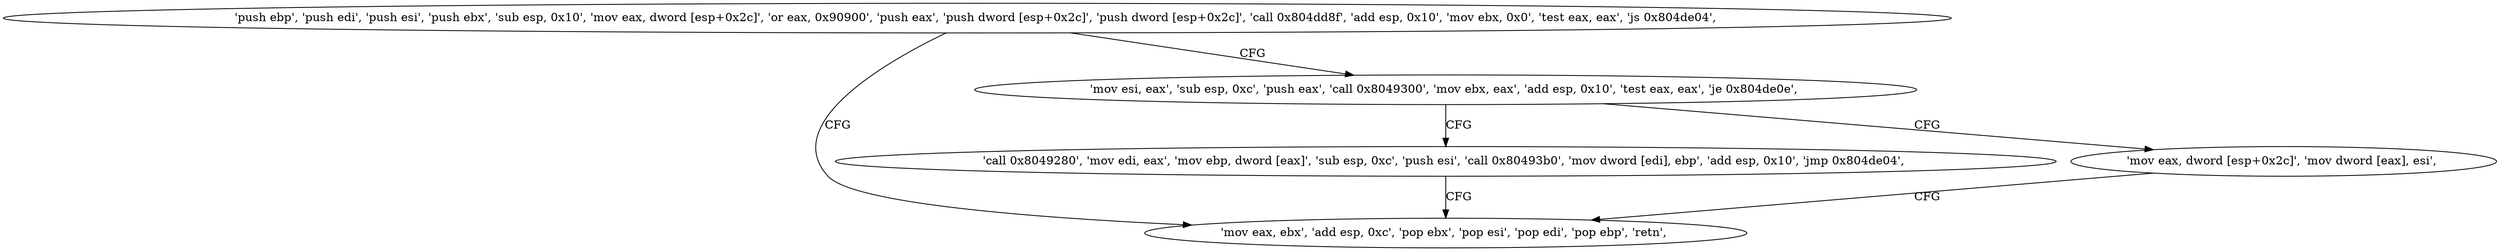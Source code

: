 digraph "func" {
"134536640" [label = "'push ebp', 'push edi', 'push esi', 'push ebx', 'sub esp, 0x10', 'mov eax, dword [esp+0x2c]', 'or eax, 0x90900', 'push eax', 'push dword [esp+0x2c]', 'push dword [esp+0x2c]', 'call 0x804dd8f', 'add esp, 0x10', 'mov ebx, 0x0', 'test eax, eax', 'js 0x804de04', " ]
"134536708" [label = "'mov eax, ebx', 'add esp, 0xc', 'pop ebx', 'pop esi', 'pop edi', 'pop ebp', 'retn', " ]
"134536682" [label = "'mov esi, eax', 'sub esp, 0xc', 'push eax', 'call 0x8049300', 'mov ebx, eax', 'add esp, 0x10', 'test eax, eax', 'je 0x804de0e', " ]
"134536718" [label = "'call 0x8049280', 'mov edi, eax', 'mov ebp, dword [eax]', 'sub esp, 0xc', 'push esi', 'call 0x80493b0', 'mov dword [edi], ebp', 'add esp, 0x10', 'jmp 0x804de04', " ]
"134536702" [label = "'mov eax, dword [esp+0x2c]', 'mov dword [eax], esi', " ]
"134536640" -> "134536708" [ label = "CFG" ]
"134536640" -> "134536682" [ label = "CFG" ]
"134536682" -> "134536718" [ label = "CFG" ]
"134536682" -> "134536702" [ label = "CFG" ]
"134536718" -> "134536708" [ label = "CFG" ]
"134536702" -> "134536708" [ label = "CFG" ]
}
